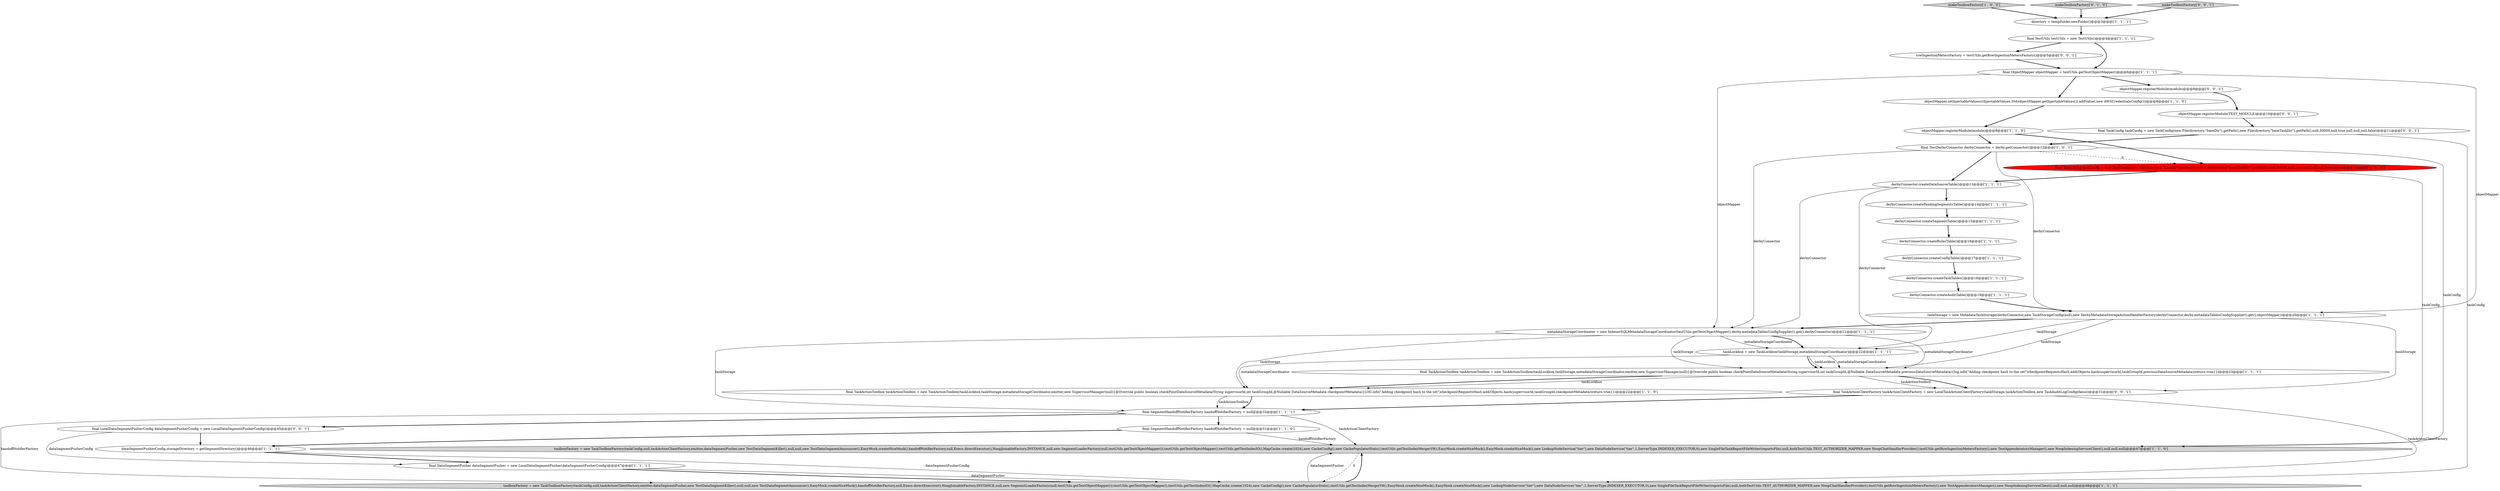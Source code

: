 digraph {
20 [style = filled, label = "objectMapper.setInjectableValues(((InjectableValues.Std)objectMapper.getInjectableValues()).addValue(,new AWSCredentialsConfig()))@@@6@@@['1', '1', '0']", fillcolor = white, shape = ellipse image = "AAA0AAABBB1BBB"];
16 [style = filled, label = "derbyConnector.createTaskTables()@@@18@@@['1', '1', '1']", fillcolor = white, shape = ellipse image = "AAA0AAABBB1BBB"];
9 [style = filled, label = "toolboxFactory = new TaskToolboxFactory(taskConfig,null,taskActionClientFactory,emitter,dataSegmentPusher,new TestDataSegmentKiller(),null,null,new TestDataSegmentAnnouncer(),EasyMock.createNiceMock(),handoffNotifierFactory,null,Execs.directExecutor(),NoopJoinableFactory.INSTANCE,null,new SegmentLoaderFactory(null,testUtils.getTestObjectMapper()),testUtils.getTestObjectMapper(),testUtils.getTestIndexIO(),MapCache.create(1024),new CacheConfig(),new CachePopulatorStats(),testUtils.getTestIndexMergerV9(),EasyMock.createNiceMock(),EasyMock.createNiceMock(),new LookupNodeService(\"tier\"),new DataNodeService(\"tier\",1,ServerType.INDEXER_EXECUTOR,0),new SingleFileTaskReportFileWriter(reportsFile),null,AuthTestUtils.TEST_AUTHORIZER_MAPPER,new NoopChatHandlerProvider(),testUtils.getRowIngestionMetersFactory(),new TestAppenderatorsManager(),new NoopIndexingServiceClient(),null,null,null)@@@47@@@['1', '1', '0']", fillcolor = lightgray, shape = ellipse image = "AAA0AAABBB1BBB"];
13 [style = filled, label = "makeToolboxFactory['1', '0', '0']", fillcolor = lightgray, shape = diamond image = "AAA0AAABBB1BBB"];
4 [style = filled, label = "toolboxFactory = new TaskToolboxFactory(taskConfig,null,taskActionClientFactory,emitter,dataSegmentPusher,new TestDataSegmentKiller(),null,null,new TestDataSegmentAnnouncer(),EasyMock.createNiceMock(),handoffNotifierFactory,null,Execs.directExecutor(),NoopJoinableFactory.INSTANCE,null,new SegmentLoaderFactory(null,testUtils.getTestObjectMapper()),testUtils.getTestObjectMapper(),testUtils.getTestIndexIO(),MapCache.create(1024),new CacheConfig(),new CachePopulatorStats(),testUtils.getTestIndexMergerV9(),EasyMock.createNiceMock(),EasyMock.createNiceMock(),new LookupNodeService(\"tier\"),new DataNodeService(\"tier\",1,ServerType.INDEXER_EXECUTOR,0),new SingleFileTaskReportFileWriter(reportsFile),null,AuthTestUtils.TEST_AUTHORIZER_MAPPER,new NoopChatHandlerProvider(),testUtils.getRowIngestionMetersFactory(),new TestAppenderatorsManager(),new NoopIndexingServiceClient(),null,null,null)@@@48@@@['1', '1', '1']", fillcolor = lightgray, shape = ellipse image = "AAA0AAABBB1BBB"];
26 [style = filled, label = "makeToolboxFactory['0', '1', '0']", fillcolor = lightgray, shape = diamond image = "AAA0AAABBB2BBB"];
14 [style = filled, label = "taskLockbox = new TaskLockbox(taskStorage,metadataStorageCoordinator)@@@22@@@['1', '1', '1']", fillcolor = white, shape = ellipse image = "AAA0AAABBB1BBB"];
29 [style = filled, label = "final LocalDataSegmentPusherConfig dataSegmentPusherConfig = new LocalDataSegmentPusherConfig()@@@45@@@['0', '0', '1']", fillcolor = white, shape = ellipse image = "AAA0AAABBB3BBB"];
2 [style = filled, label = "final TaskActionToolbox taskActionToolbox = new TaskActionToolbox(taskLockbox,taskStorage,metadataStorageCoordinator,emitter,new SupervisorManager(null){@Override public boolean checkPointDataSourceMetadata(String supervisorId,int taskGroupId,@Nullable DataSourceMetadata checkpointMetadata){LOG.info(\"Adding checkpoint hash to the set\")checkpointRequestsHash.add(Objects.hash(supervisorId,taskGroupId,checkpointMetadata))return true}})@@@22@@@['1', '1', '0']", fillcolor = white, shape = ellipse image = "AAA0AAABBB1BBB"];
3 [style = filled, label = "derbyConnector.createConfigTable()@@@17@@@['1', '1', '1']", fillcolor = white, shape = ellipse image = "AAA0AAABBB1BBB"];
6 [style = filled, label = "objectMapper.registerModule(module)@@@8@@@['1', '1', '0']", fillcolor = white, shape = ellipse image = "AAA0AAABBB1BBB"];
27 [style = filled, label = "rowIngestionMetersFactory = testUtils.getRowIngestionMetersFactory()@@@5@@@['0', '0', '1']", fillcolor = white, shape = ellipse image = "AAA0AAABBB3BBB"];
15 [style = filled, label = "final TestDerbyConnector derbyConnector = derby.getConnector()@@@12@@@['1', '0', '1']", fillcolor = white, shape = ellipse image = "AAA0AAABBB1BBB"];
32 [style = filled, label = "final TaskActionClientFactory taskActionClientFactory = new LocalTaskActionClientFactory(taskStorage,taskActionToolbox,new TaskAuditLogConfig(false))@@@31@@@['0', '0', '1']", fillcolor = white, shape = ellipse image = "AAA0AAABBB3BBB"];
31 [style = filled, label = "objectMapper.registerModule(module)@@@8@@@['0', '0', '1']", fillcolor = white, shape = ellipse image = "AAA0AAABBB3BBB"];
24 [style = filled, label = "derbyConnector.createDataSourceTable()@@@13@@@['1', '1', '1']", fillcolor = white, shape = ellipse image = "AAA0AAABBB1BBB"];
10 [style = filled, label = "derbyConnector.createRulesTable()@@@16@@@['1', '1', '1']", fillcolor = white, shape = ellipse image = "AAA0AAABBB1BBB"];
12 [style = filled, label = "derbyConnector.createSegmentTable()@@@15@@@['1', '1', '1']", fillcolor = white, shape = ellipse image = "AAA0AAABBB1BBB"];
28 [style = filled, label = "objectMapper.registerModule(TEST_MODULE)@@@10@@@['0', '0', '1']", fillcolor = white, shape = ellipse image = "AAA0AAABBB3BBB"];
7 [style = filled, label = "derbyConnector.createPendingSegmentsTable()@@@14@@@['1', '1', '1']", fillcolor = white, shape = ellipse image = "AAA0AAABBB1BBB"];
11 [style = filled, label = "derbyConnector.createAuditTable()@@@19@@@['1', '1', '1']", fillcolor = white, shape = ellipse image = "AAA0AAABBB1BBB"];
8 [style = filled, label = "final TaskActionToolbox taskActionToolbox = new TaskActionToolbox(taskLockbox,taskStorage,metadataStorageCoordinator,emitter,new SupervisorManager(null){@Override public boolean checkPointDataSourceMetadata(String supervisorId,int taskGroupId,@Nullable DataSourceMetadata previousDataSourceMetadata){log.info(\"Adding checkpoint hash to the set\")checkpointRequestsHash.add(Objects.hash(supervisorId,taskGroupId,previousDataSourceMetadata))return true}})@@@23@@@['1', '1', '1']", fillcolor = white, shape = ellipse image = "AAA0AAABBB1BBB"];
33 [style = filled, label = "makeToolboxFactory['0', '0', '1']", fillcolor = lightgray, shape = diamond image = "AAA0AAABBB3BBB"];
21 [style = filled, label = "final SegmentHandoffNotifierFactory handoffNotifierFactory = null@@@31@@@['1', '1', '0']", fillcolor = white, shape = ellipse image = "AAA0AAABBB1BBB"];
30 [style = filled, label = "final TaskConfig taskConfig = new TaskConfig(new File(directory,\"baseDir\").getPath(),new File(directory,\"baseTaskDir\").getPath(),null,50000,null,true,null,null,null,false)@@@11@@@['0', '0', '1']", fillcolor = white, shape = ellipse image = "AAA0AAABBB3BBB"];
19 [style = filled, label = "final DataSegmentPusher dataSegmentPusher = new LocalDataSegmentPusher(dataSegmentPusherConfig)@@@47@@@['1', '1', '1']", fillcolor = white, shape = ellipse image = "AAA0AAABBB1BBB"];
5 [style = filled, label = "final SegmentHandoffNotifierFactory handoffNotifierFactory = null@@@32@@@['1', '1', '1']", fillcolor = white, shape = ellipse image = "AAA0AAABBB1BBB"];
1 [style = filled, label = "taskStorage = new MetadataTaskStorage(derbyConnector,new TaskStorageConfig(null),new DerbyMetadataStorageActionHandlerFactory(derbyConnector,derby.metadataTablesConfigSupplier().get(),objectMapper))@@@20@@@['1', '1', '1']", fillcolor = white, shape = ellipse image = "AAA0AAABBB1BBB"];
17 [style = filled, label = "metadataStorageCoordinator = new IndexerSQLMetadataStorageCoordinator(testUtils.getTestObjectMapper(),derby.metadataTablesConfigSupplier().get(),derbyConnector)@@@21@@@['1', '1', '1']", fillcolor = white, shape = ellipse image = "AAA0AAABBB1BBB"];
23 [style = filled, label = "final TestUtils testUtils = new TestUtils()@@@4@@@['1', '1', '1']", fillcolor = white, shape = ellipse image = "AAA0AAABBB1BBB"];
22 [style = filled, label = "directory = tempFolder.newFolder()@@@3@@@['1', '1', '1']", fillcolor = white, shape = ellipse image = "AAA0AAABBB1BBB"];
25 [style = filled, label = "final TaskConfig taskConfig = new TaskConfig(new File(directory,\"baseDir\").getPath(),new File(directory,\"baseTaskDir\").getPath(),null,50000,null,true,null,null,null,false,false)@@@10@@@['0', '1', '0']", fillcolor = red, shape = ellipse image = "AAA1AAABBB2BBB"];
0 [style = filled, label = "dataSegmentPusherConfig.storageDirectory = getSegmentDirectory()@@@46@@@['1', '1', '1']", fillcolor = white, shape = ellipse image = "AAA0AAABBB1BBB"];
18 [style = filled, label = "final ObjectMapper objectMapper = testUtils.getTestObjectMapper()@@@6@@@['1', '1', '1']", fillcolor = white, shape = ellipse image = "AAA0AAABBB1BBB"];
24->17 [style = solid, label="derbyConnector"];
4->9 [style = bold, label=""];
18->31 [style = bold, label=""];
27->18 [style = bold, label=""];
32->5 [style = bold, label=""];
5->29 [style = bold, label=""];
25->9 [style = solid, label="taskConfig"];
18->1 [style = solid, label="objectMapper"];
16->11 [style = bold, label=""];
9->4 [style = dashed, label="0"];
21->0 [style = bold, label=""];
23->27 [style = bold, label=""];
28->30 [style = bold, label=""];
8->32 [style = bold, label=""];
7->12 [style = bold, label=""];
11->1 [style = bold, label=""];
0->19 [style = bold, label=""];
17->8 [style = solid, label="taskStorage"];
18->17 [style = solid, label="objectMapper"];
15->1 [style = solid, label="derbyConnector"];
1->32 [style = solid, label="taskStorage"];
32->4 [style = solid, label="taskActionClientFactory"];
29->0 [style = bold, label=""];
5->4 [style = solid, label="handoffNotifierFactory"];
10->3 [style = bold, label=""];
20->6 [style = bold, label=""];
3->16 [style = bold, label=""];
2->5 [style = solid, label="taskActionToolbox"];
22->23 [style = bold, label=""];
15->17 [style = solid, label="derbyConnector"];
6->15 [style = bold, label=""];
26->22 [style = bold, label=""];
1->17 [style = bold, label=""];
17->14 [style = solid, label="metadataStorageCoordinator"];
17->8 [style = solid, label="metadataStorageCoordinator"];
8->2 [style = solid, label="taskLockbox"];
5->21 [style = bold, label=""];
25->24 [style = bold, label=""];
18->20 [style = bold, label=""];
15->9 [style = solid, label="taskConfig"];
0->4 [style = solid, label="dataSegmentPusherConfig"];
12->10 [style = bold, label=""];
1->14 [style = solid, label="taskStorage"];
29->19 [style = solid, label="dataSegmentPusherConfig"];
19->4 [style = solid, label="dataSegmentPusher"];
4->9 [style = solid, label="dataSegmentPusher"];
15->25 [style = dashed, label="0"];
8->2 [style = bold, label=""];
5->9 [style = solid, label="taskActionClientFactory"];
14->8 [style = solid, label="taskLockbox"];
17->14 [style = bold, label=""];
8->32 [style = solid, label="taskActionToolbox"];
21->9 [style = solid, label="handoffNotifierFactory"];
15->24 [style = bold, label=""];
14->8 [style = solid, label="metadataStorageCoordinator"];
30->15 [style = bold, label=""];
17->5 [style = solid, label="taskStorage"];
24->14 [style = solid, label="derbyConnector"];
14->8 [style = bold, label=""];
19->4 [style = bold, label=""];
13->22 [style = bold, label=""];
31->28 [style = bold, label=""];
17->2 [style = solid, label="taskStorage"];
24->7 [style = bold, label=""];
1->8 [style = solid, label="taskStorage"];
23->18 [style = bold, label=""];
33->22 [style = bold, label=""];
6->25 [style = bold, label=""];
2->5 [style = bold, label=""];
30->4 [style = solid, label="taskConfig"];
14->2 [style = solid, label="metadataStorageCoordinator"];
}
